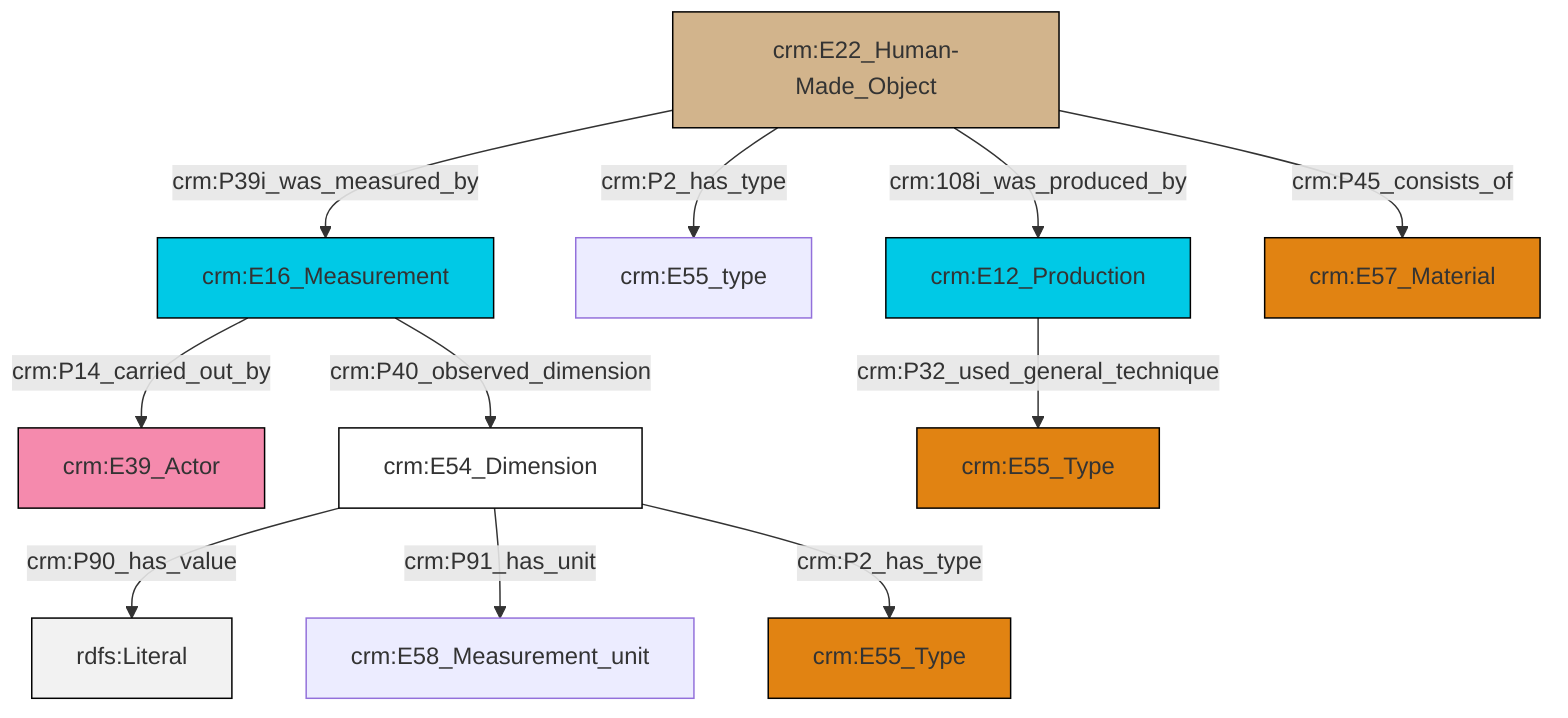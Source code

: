 graph TD
classDef Literal fill:#f2f2f2,stroke:#000000;
classDef CRM_Entity fill:#FFFFFF,stroke:#000000;
classDef Temporal_Entity fill:#00C9E6, stroke:#000000;
classDef Type fill:#E18312, stroke:#000000;
classDef Time-Span fill:#2C9C91, stroke:#000000;
classDef Appellation fill:#FFEB7F, stroke:#000000;
classDef Place fill:#008836, stroke:#000000;
classDef Persistent_Item fill:#B266B2, stroke:#000000;
classDef Conceptual_Object fill:#FFD700, stroke:#000000;
classDef Physical_Thing fill:#D2B48C, stroke:#000000;
classDef Actor fill:#f58aad, stroke:#000000;
classDef PC_Classes fill:#4ce600, stroke:#000000;
classDef Multi fill:#cccccc,stroke:#000000;

0["crm:E16_Measurement"]:::Temporal_Entity -->|crm:P14_carried_out_by| 1["crm:E39_Actor"]:::Actor
8["crm:E22_Human-Made_Object"]:::Physical_Thing -->|crm:P2_has_type| 9["crm:E55_type"]:::Default
2["crm:E54_Dimension"]:::CRM_Entity -->|crm:P90_has_value| 13[rdfs:Literal]:::Literal
8["crm:E22_Human-Made_Object"]:::Physical_Thing -->|crm:P39i_was_measured_by| 0["crm:E16_Measurement"]:::Temporal_Entity
0["crm:E16_Measurement"]:::Temporal_Entity -->|crm:P40_observed_dimension| 2["crm:E54_Dimension"]:::CRM_Entity
8["crm:E22_Human-Made_Object"]:::Physical_Thing -->|crm:108i_was_produced_by| 10["crm:E12_Production"]:::Temporal_Entity
2["crm:E54_Dimension"]:::CRM_Entity -->|crm:P91_has_unit| 6["crm:E58_Measurement_unit"]:::Default
10["crm:E12_Production"]:::Temporal_Entity -->|crm:P32_used_general_technique| 14["crm:E55_Type"]:::Type
2["crm:E54_Dimension"]:::CRM_Entity -->|crm:P2_has_type| 4["crm:E55_Type"]:::Type
8["crm:E22_Human-Made_Object"]:::Physical_Thing -->|crm:P45_consists_of| 17["crm:E57_Material"]:::Type